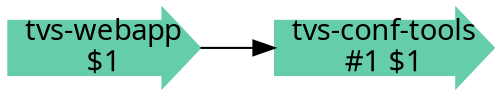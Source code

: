 // subgraph node: tvs-webapp
// subgraph edge: tvs-webapp->tvs-conf-tools
// subgraph node: tvs-conf-tools
digraph gvpr_result {
	graph [bgcolor=transparent,
		concentrate=true,
		fontname=Handlee,
		forcelabels=true,
		overlap=false,
		rankdir=LR
	];
	node [fontname=Handlee,
		shape=component
	];
	edge [fontname=Handlee];
	"tvs-conf-tools"	[color=aquamarine3,
		label="tvs-conf-tools\n#1 $1",
		shape=rarrow,
		style=filled];
	"tvs-webapp"	[color=aquamarine3,
		label="tvs-webapp\n$1",
		shape=rarrow,
		style=filled];
	"tvs-webapp" -> "tvs-conf-tools";
}
